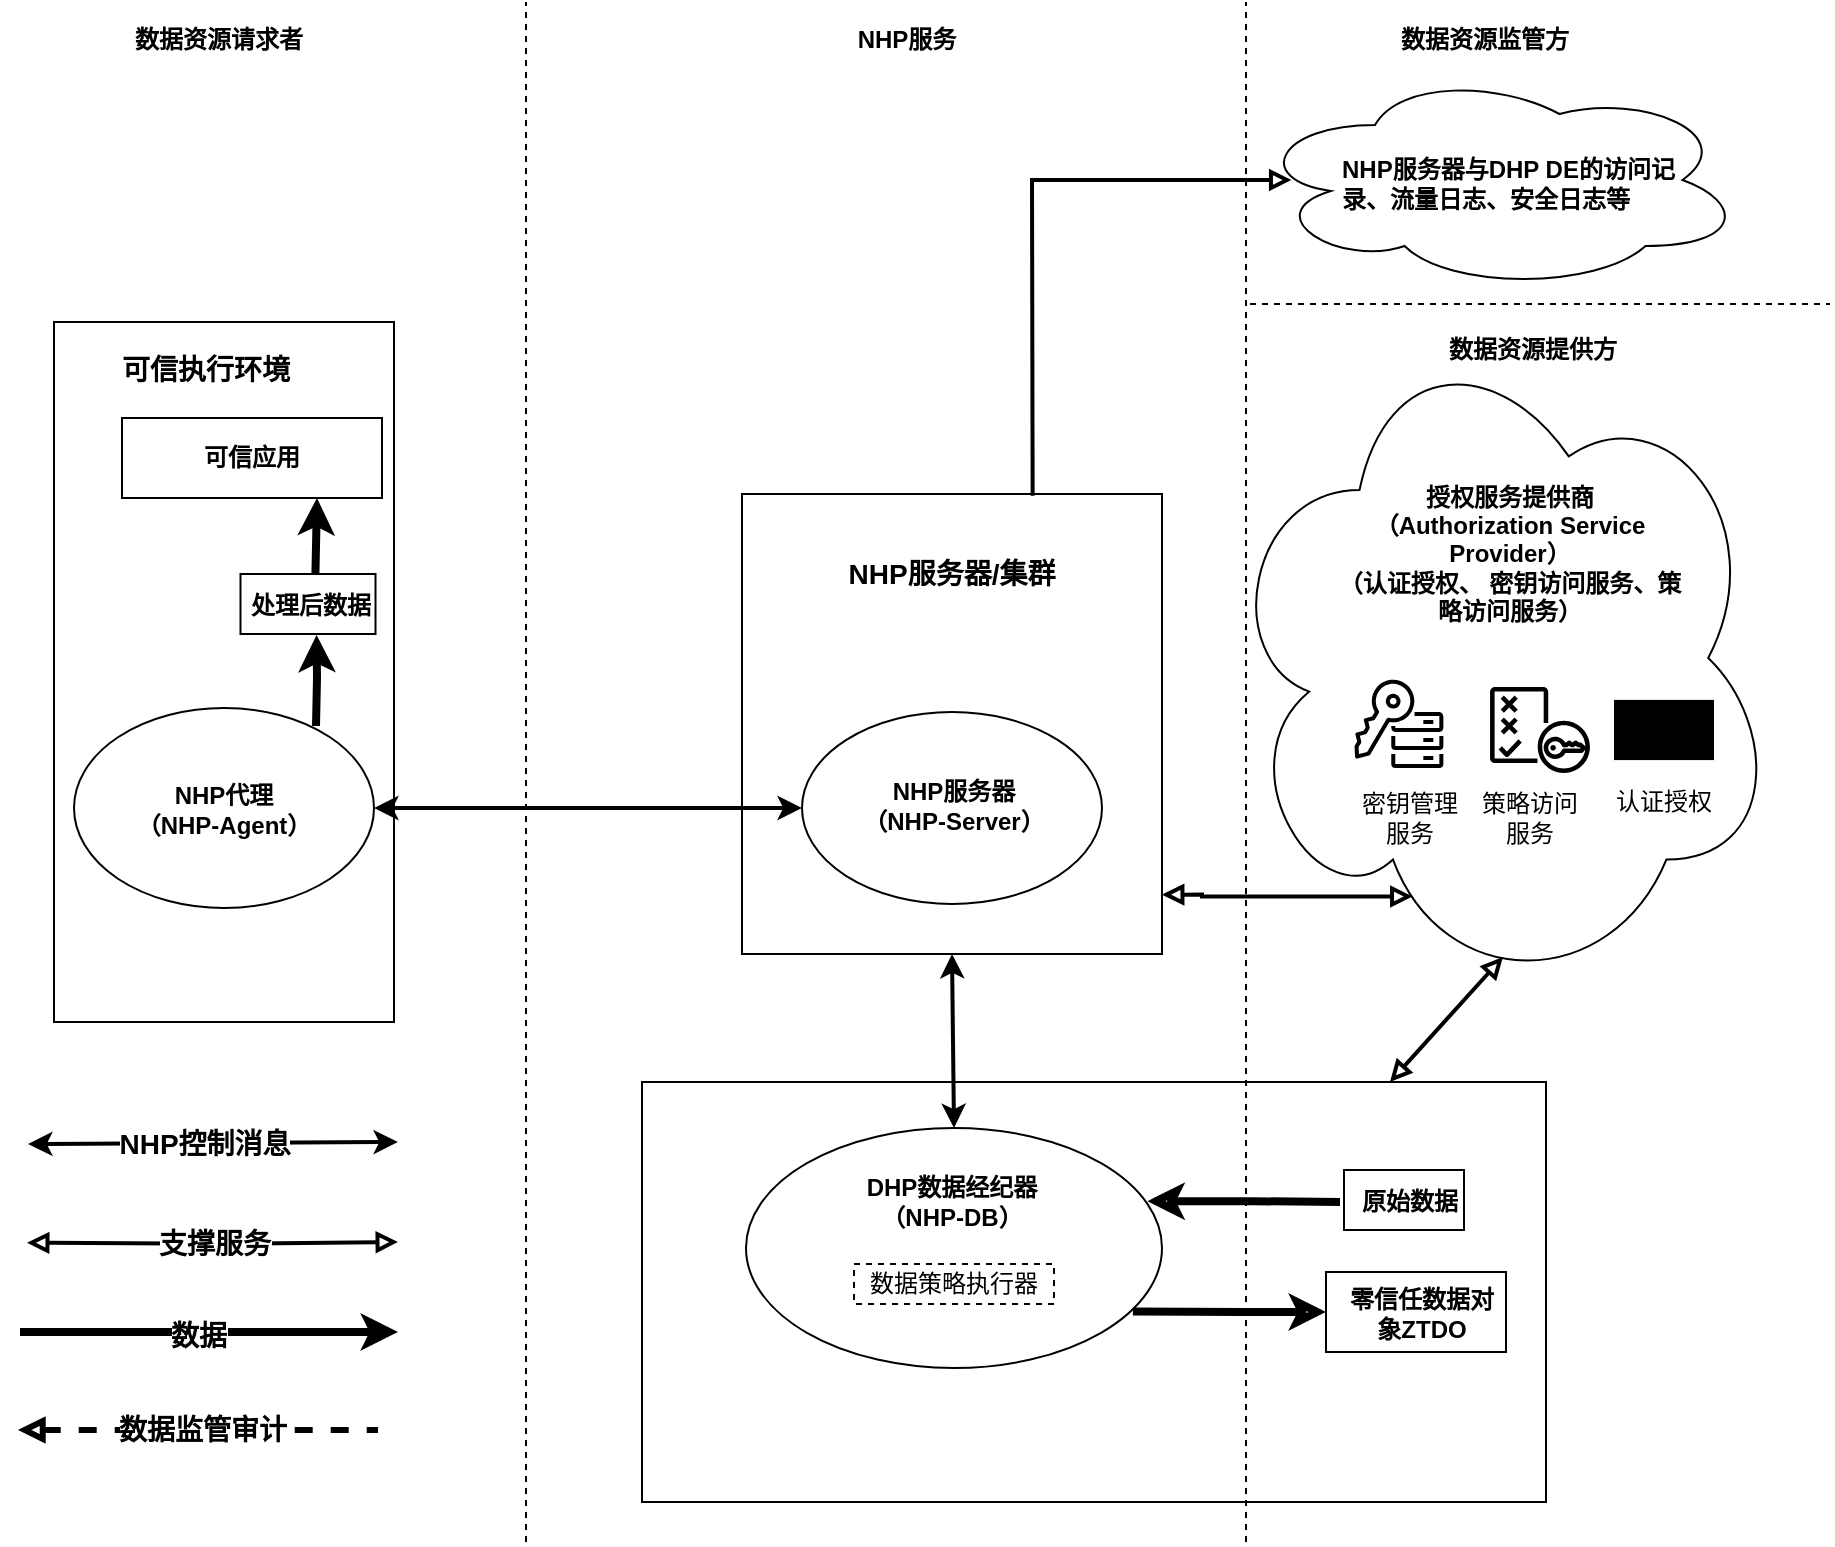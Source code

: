 <mxfile version="27.0.4">
  <diagram name="第 1 页" id="NBELX72EvP4mYWvqCN1p">
    <mxGraphModel dx="1295" dy="713" grid="1" gridSize="10" guides="1" tooltips="1" connect="1" arrows="1" fold="1" page="1" pageScale="1" pageWidth="827" pageHeight="1169" math="0" shadow="0">
      <root>
        <mxCell id="0" />
        <mxCell id="1" parent="0" />
        <mxCell id="X9o5-AmgWms8p3m6Zrc2-3" value="" style="rounded=0;whiteSpace=wrap;html=1;strokeWidth=1;fillColor=none;align=center;" parent="1" vertex="1">
          <mxGeometry x="368" y="280" width="170" height="350" as="geometry" />
        </mxCell>
        <mxCell id="X9o5-AmgWms8p3m6Zrc2-12" value="" style="ellipse;whiteSpace=wrap;html=1;gradientColor=none;fillColor=none;" parent="1" vertex="1">
          <mxGeometry x="378" y="473" width="150" height="100" as="geometry" />
        </mxCell>
        <mxCell id="X9o5-AmgWms8p3m6Zrc2-4" value="&lt;b&gt;数据资源请求者&lt;/b&gt;" style="text;html=1;align=center;verticalAlign=middle;whiteSpace=wrap;rounded=0;" parent="1" vertex="1">
          <mxGeometry x="403" y="124" width="95" height="30" as="geometry" />
        </mxCell>
        <mxCell id="X9o5-AmgWms8p3m6Zrc2-10" value="" style="group" parent="1" vertex="1" connectable="0">
          <mxGeometry x="409" y="259" width="130" height="40" as="geometry" />
        </mxCell>
        <mxCell id="X9o5-AmgWms8p3m6Zrc2-8" value="" style="rounded=0;whiteSpace=wrap;html=1;strokeWidth=1;fillColor=none;align=center;" parent="X9o5-AmgWms8p3m6Zrc2-10" vertex="1">
          <mxGeometry x="-7" y="69" width="130" height="40" as="geometry" />
        </mxCell>
        <mxCell id="X9o5-AmgWms8p3m6Zrc2-9" value="&lt;b&gt;可信应用&lt;/b&gt;" style="text;html=1;align=center;verticalAlign=middle;whiteSpace=wrap;rounded=0;" parent="X9o5-AmgWms8p3m6Zrc2-10" vertex="1">
          <mxGeometry x="29.03" y="77" width="57.94" height="24" as="geometry" />
        </mxCell>
        <mxCell id="X9o5-AmgWms8p3m6Zrc2-13" value="&lt;b&gt;NHP代理&lt;/b&gt;&lt;div&gt;&lt;b&gt;（NHP-Agent）&lt;/b&gt;&lt;/div&gt;" style="text;html=1;align=center;verticalAlign=middle;whiteSpace=wrap;rounded=0;" parent="1" vertex="1">
          <mxGeometry x="393" y="509" width="120" height="30" as="geometry" />
        </mxCell>
        <mxCell id="X9o5-AmgWms8p3m6Zrc2-30" style="edgeStyle=orthogonalEdgeStyle;rounded=0;orthogonalLoop=1;jettySize=auto;html=1;strokeWidth=4;entryX=0.75;entryY=1;entryDx=0;entryDy=0;exitX=0.555;exitY=-0.003;exitDx=0;exitDy=0;exitPerimeter=0;" parent="1" source="X9o5-AmgWms8p3m6Zrc2-24" target="X9o5-AmgWms8p3m6Zrc2-8" edge="1">
          <mxGeometry relative="1" as="geometry">
            <mxPoint x="499" y="350" as="targetPoint" />
            <mxPoint x="500" y="352" as="sourcePoint" />
          </mxGeometry>
        </mxCell>
        <mxCell id="X9o5-AmgWms8p3m6Zrc2-31" value="" style="endArrow=none;dashed=1;html=1;rounded=0;" parent="1" edge="1">
          <mxGeometry width="50" height="50" relative="1" as="geometry">
            <mxPoint x="604" y="890" as="sourcePoint" />
            <mxPoint x="604" y="120" as="targetPoint" />
          </mxGeometry>
        </mxCell>
        <mxCell id="X9o5-AmgWms8p3m6Zrc2-32" value="" style="rounded=0;whiteSpace=wrap;html=1;strokeWidth=1;fillColor=none;align=center;" parent="1" vertex="1">
          <mxGeometry x="712" y="366" width="210" height="230" as="geometry" />
        </mxCell>
        <mxCell id="X9o5-AmgWms8p3m6Zrc2-33" value="&lt;b&gt;NHP服务器/集群&lt;/b&gt;" style="text;html=1;align=center;verticalAlign=middle;whiteSpace=wrap;rounded=0;fontSize=14;" parent="1" vertex="1">
          <mxGeometry x="762" y="391" width="110" height="30" as="geometry" />
        </mxCell>
        <mxCell id="X9o5-AmgWms8p3m6Zrc2-34" value="" style="ellipse;whiteSpace=wrap;html=1;gradientColor=none;fillColor=none;" parent="1" vertex="1">
          <mxGeometry x="742" y="475" width="150" height="96" as="geometry" />
        </mxCell>
        <mxCell id="X9o5-AmgWms8p3m6Zrc2-35" value="&lt;b&gt;NHP服务器&lt;/b&gt;&lt;div&gt;&lt;b&gt;（NHP-Server）&lt;/b&gt;&lt;/div&gt;" style="text;html=1;align=center;verticalAlign=middle;whiteSpace=wrap;rounded=0;" parent="1" vertex="1">
          <mxGeometry x="757.5" y="507" width="120" height="30" as="geometry" />
        </mxCell>
        <mxCell id="X9o5-AmgWms8p3m6Zrc2-37" value="" style="endArrow=classic;startArrow=classic;html=1;rounded=0;exitX=1;exitY=0.5;exitDx=0;exitDy=0;entryX=0;entryY=0.5;entryDx=0;entryDy=0;strokeWidth=2;" parent="1" source="X9o5-AmgWms8p3m6Zrc2-12" target="X9o5-AmgWms8p3m6Zrc2-34" edge="1">
          <mxGeometry width="50" height="50" relative="1" as="geometry">
            <mxPoint x="614" y="490" as="sourcePoint" />
            <mxPoint x="664" y="440" as="targetPoint" />
          </mxGeometry>
        </mxCell>
        <mxCell id="X9o5-AmgWms8p3m6Zrc2-38" value="" style="endArrow=none;dashed=1;html=1;rounded=0;" parent="1" edge="1">
          <mxGeometry width="50" height="50" relative="1" as="geometry">
            <mxPoint x="964" y="890" as="sourcePoint" />
            <mxPoint x="964" y="120" as="targetPoint" />
          </mxGeometry>
        </mxCell>
        <mxCell id="X9o5-AmgWms8p3m6Zrc2-39" value="" style="rounded=0;whiteSpace=wrap;html=1;strokeWidth=1;fillColor=none;align=center;" parent="1" vertex="1">
          <mxGeometry x="662" y="660" width="452" height="210" as="geometry" />
        </mxCell>
        <mxCell id="X9o5-AmgWms8p3m6Zrc2-57" style="edgeStyle=orthogonalEdgeStyle;rounded=0;orthogonalLoop=1;jettySize=auto;html=1;exitX=0.965;exitY=0.305;exitDx=0;exitDy=0;entryX=0;entryY=0.5;entryDx=0;entryDy=0;exitPerimeter=0;strokeWidth=4;startArrow=classic;startFill=0;endArrow=none;" parent="1" source="X9o5-AmgWms8p3m6Zrc2-40" target="X9o5-AmgWms8p3m6Zrc2-50" edge="1">
          <mxGeometry relative="1" as="geometry" />
        </mxCell>
        <mxCell id="X9o5-AmgWms8p3m6Zrc2-40" value="" style="ellipse;whiteSpace=wrap;html=1;gradientColor=none;fillColor=none;" parent="1" vertex="1">
          <mxGeometry x="714" y="683" width="208" height="120" as="geometry" />
        </mxCell>
        <mxCell id="X9o5-AmgWms8p3m6Zrc2-41" value="&lt;b&gt;DHP数据经纪器&lt;/b&gt;&lt;div&gt;&lt;b&gt;（NHP-DB）&lt;/b&gt;&lt;/div&gt;" style="text;html=1;align=center;verticalAlign=middle;whiteSpace=wrap;rounded=0;" parent="1" vertex="1">
          <mxGeometry x="757" y="700" width="120" height="39" as="geometry" />
        </mxCell>
        <mxCell id="X9o5-AmgWms8p3m6Zrc2-43" value="" style="group" parent="1" vertex="1" connectable="0">
          <mxGeometry x="1004" y="755" width="90" height="40" as="geometry" />
        </mxCell>
        <mxCell id="X9o5-AmgWms8p3m6Zrc2-44" value="" style="rounded=0;whiteSpace=wrap;html=1;strokeWidth=1;fillColor=none;align=center;" parent="X9o5-AmgWms8p3m6Zrc2-43" vertex="1">
          <mxGeometry width="90" height="40" as="geometry" />
        </mxCell>
        <mxCell id="X9o5-AmgWms8p3m6Zrc2-45" value="&lt;b&gt;零信任数据对象ZTDO&lt;/b&gt;" style="text;html=1;align=center;verticalAlign=middle;whiteSpace=wrap;rounded=0;" parent="X9o5-AmgWms8p3m6Zrc2-43" vertex="1">
          <mxGeometry x="6" y="9" width="84" height="24" as="geometry" />
        </mxCell>
        <mxCell id="X9o5-AmgWms8p3m6Zrc2-48" value="" style="group" parent="1" vertex="1" connectable="0">
          <mxGeometry x="1014" y="704" width="70" height="30" as="geometry" />
        </mxCell>
        <mxCell id="X9o5-AmgWms8p3m6Zrc2-51" value="" style="group" parent="X9o5-AmgWms8p3m6Zrc2-48" vertex="1" connectable="0">
          <mxGeometry x="-3" width="70" height="30" as="geometry" />
        </mxCell>
        <mxCell id="X9o5-AmgWms8p3m6Zrc2-49" value="" style="rounded=0;whiteSpace=wrap;html=1;strokeWidth=1;fillColor=none;align=center;" parent="X9o5-AmgWms8p3m6Zrc2-51" vertex="1">
          <mxGeometry x="2" width="60" height="30" as="geometry" />
        </mxCell>
        <mxCell id="X9o5-AmgWms8p3m6Zrc2-50" value="&lt;b&gt;原始数据&lt;/b&gt;" style="text;html=1;align=center;verticalAlign=middle;whiteSpace=wrap;rounded=0;" parent="X9o5-AmgWms8p3m6Zrc2-51" vertex="1">
          <mxGeometry y="4" width="70" height="24" as="geometry" />
        </mxCell>
        <mxCell id="X9o5-AmgWms8p3m6Zrc2-55" style="edgeStyle=orthogonalEdgeStyle;rounded=0;orthogonalLoop=1;jettySize=auto;html=1;exitX=0.5;exitY=1;exitDx=0;exitDy=0;" parent="1" source="X9o5-AmgWms8p3m6Zrc2-39" target="X9o5-AmgWms8p3m6Zrc2-39" edge="1">
          <mxGeometry relative="1" as="geometry" />
        </mxCell>
        <mxCell id="X9o5-AmgWms8p3m6Zrc2-56" style="edgeStyle=orthogonalEdgeStyle;rounded=0;orthogonalLoop=1;jettySize=auto;html=1;exitX=0;exitY=0.5;exitDx=0;exitDy=0;strokeWidth=4;startArrow=classic;startFill=0;endArrow=none;entryX=0.93;entryY=0.765;entryDx=0;entryDy=0;entryPerimeter=0;" parent="1" source="X9o5-AmgWms8p3m6Zrc2-44" target="X9o5-AmgWms8p3m6Zrc2-40" edge="1">
          <mxGeometry relative="1" as="geometry">
            <mxPoint x="910" y="775" as="targetPoint" />
          </mxGeometry>
        </mxCell>
        <mxCell id="X9o5-AmgWms8p3m6Zrc2-58" value="&lt;b&gt;数据资源提供方&lt;/b&gt;" style="text;html=1;align=center;verticalAlign=middle;whiteSpace=wrap;rounded=0;" parent="1" vertex="1">
          <mxGeometry x="1054.53" y="279" width="105" height="30" as="geometry" />
        </mxCell>
        <mxCell id="X9o5-AmgWms8p3m6Zrc2-59" value="" style="ellipse;shape=cloud;whiteSpace=wrap;html=1;gradientColor=none;fillColor=none;" parent="1" vertex="1">
          <mxGeometry x="951" y="280" width="279" height="336" as="geometry" />
        </mxCell>
        <mxCell id="X9o5-AmgWms8p3m6Zrc2-60" value="&lt;font&gt;&lt;b&gt;授权服务提供商&lt;/b&gt;&lt;/font&gt;&lt;div&gt;&lt;font&gt;&lt;b&gt;（Authorization Service Provider）&lt;/b&gt;&lt;/font&gt;&lt;/div&gt;&lt;div&gt;&lt;b&gt;（认证授权、 密钥访问服务、策略访问服务）&lt;/b&gt;&lt;/div&gt;" style="text;html=1;align=center;verticalAlign=middle;whiteSpace=wrap;rounded=0;" parent="1" vertex="1">
          <mxGeometry x="1006" y="336" width="180" height="120" as="geometry" />
        </mxCell>
        <mxCell id="X9o5-AmgWms8p3m6Zrc2-62" value="认证授权" style="text;html=1;align=center;verticalAlign=middle;whiteSpace=wrap;rounded=0;" parent="1" vertex="1">
          <mxGeometry x="1143" y="505" width="60" height="30" as="geometry" />
        </mxCell>
        <mxCell id="X9o5-AmgWms8p3m6Zrc2-63" value="" style="sketch=0;outlineConnect=0;fontColor=#232F3E;gradientColor=none;fillColor=light-dark(#000000, #61820b);strokeColor=none;dashed=0;verticalLabelPosition=bottom;verticalAlign=top;align=center;html=1;fontSize=12;fontStyle=0;aspect=fixed;pointerEvents=1;shape=mxgraph.aws4.policy;" parent="1" vertex="1">
          <mxGeometry x="1085.97" y="462.5" width="50.06" height="43" as="geometry" />
        </mxCell>
        <mxCell id="X9o5-AmgWms8p3m6Zrc2-64" value="策略访问服务" style="text;html=1;align=center;verticalAlign=middle;whiteSpace=wrap;rounded=0;" parent="1" vertex="1">
          <mxGeometry x="1076.03" y="513" width="60" height="30" as="geometry" />
        </mxCell>
        <mxCell id="X9o5-AmgWms8p3m6Zrc2-66" value="" style="sketch=0;verticalLabelPosition=bottom;sketch=0;aspect=fixed;html=1;verticalAlign=top;strokeColor=none;fillColor=#000000;align=center;outlineConnect=0;pointerEvents=1;shape=mxgraph.citrix2.citrix_federated_authentication_service2;" parent="1" vertex="1">
          <mxGeometry x="1148" y="468.95" width="50" height="30.095" as="geometry" />
        </mxCell>
        <mxCell id="X9o5-AmgWms8p3m6Zrc2-67" value="" style="sketch=0;outlineConnect=0;fontColor=#232F3E;gradientColor=none;fillColor=#000000;strokeColor=none;dashed=0;verticalLabelPosition=bottom;verticalAlign=top;align=center;html=1;fontSize=12;fontStyle=0;aspect=fixed;pointerEvents=1;shape=mxgraph.aws4.key_management_service_external_key_store;" parent="1" vertex="1">
          <mxGeometry x="1017.97" y="458" width="45" height="45" as="geometry" />
        </mxCell>
        <mxCell id="X9o5-AmgWms8p3m6Zrc2-68" value="密钥管理服务" style="text;html=1;align=center;verticalAlign=middle;whiteSpace=wrap;rounded=0;" parent="1" vertex="1">
          <mxGeometry x="1016" y="513" width="60" height="30" as="geometry" />
        </mxCell>
        <mxCell id="X9o5-AmgWms8p3m6Zrc2-70" style="edgeStyle=orthogonalEdgeStyle;rounded=0;orthogonalLoop=1;jettySize=auto;html=1;exitX=1;exitY=0.871;exitDx=0;exitDy=0;endArrow=block;endFill=0;startArrow=block;startFill=0;strokeWidth=2;exitPerimeter=0;entryX=0.345;entryY=0.855;entryDx=0;entryDy=0;entryPerimeter=0;" parent="1" source="X9o5-AmgWms8p3m6Zrc2-32" target="X9o5-AmgWms8p3m6Zrc2-59" edge="1">
          <mxGeometry relative="1" as="geometry">
            <mxPoint x="1040" y="570" as="targetPoint" />
          </mxGeometry>
        </mxCell>
        <mxCell id="X9o5-AmgWms8p3m6Zrc2-71" style="edgeStyle=orthogonalEdgeStyle;rounded=0;orthogonalLoop=1;jettySize=auto;html=1;exitX=0.965;exitY=0.305;exitDx=0;exitDy=0;exitPerimeter=0;strokeWidth=4;" parent="1" edge="1">
          <mxGeometry relative="1" as="geometry">
            <mxPoint x="351" y="785" as="sourcePoint" />
            <mxPoint x="540" y="785" as="targetPoint" />
          </mxGeometry>
        </mxCell>
        <mxCell id="X9o5-AmgWms8p3m6Zrc2-72" value="&lt;font style=&quot;font-size: 14px;&quot;&gt;&lt;b style=&quot;&quot;&gt;数据&lt;/b&gt;&lt;/font&gt;" style="edgeLabel;html=1;align=center;verticalAlign=middle;resizable=0;points=[];" parent="X9o5-AmgWms8p3m6Zrc2-71" vertex="1" connectable="0">
          <mxGeometry x="-0.065" y="-2" relative="1" as="geometry">
            <mxPoint as="offset" />
          </mxGeometry>
        </mxCell>
        <mxCell id="X9o5-AmgWms8p3m6Zrc2-75" style="edgeStyle=orthogonalEdgeStyle;rounded=0;orthogonalLoop=1;jettySize=auto;html=1;exitX=1;exitY=0.75;exitDx=0;exitDy=0;endArrow=block;endFill=0;startArrow=block;startFill=0;strokeWidth=2;" parent="1" edge="1">
          <mxGeometry relative="1" as="geometry">
            <mxPoint x="354.5" y="740.37" as="sourcePoint" />
            <mxPoint x="540" y="740" as="targetPoint" />
          </mxGeometry>
        </mxCell>
        <mxCell id="X9o5-AmgWms8p3m6Zrc2-76" value="&lt;font style=&quot;font-size: 14px;&quot;&gt;&lt;b&gt;支撑服务&lt;/b&gt;&lt;/font&gt;" style="edgeLabel;html=1;align=center;verticalAlign=middle;resizable=0;points=[];" parent="X9o5-AmgWms8p3m6Zrc2-75" vertex="1" connectable="0">
          <mxGeometry x="-0.009" relative="1" as="geometry">
            <mxPoint x="1" as="offset" />
          </mxGeometry>
        </mxCell>
        <mxCell id="X9o5-AmgWms8p3m6Zrc2-77" value="" style="endArrow=classic;startArrow=classic;html=1;rounded=0;strokeWidth=2;" parent="1" edge="1">
          <mxGeometry width="50" height="50" relative="1" as="geometry">
            <mxPoint x="355" y="691" as="sourcePoint" />
            <mxPoint x="540" y="690" as="targetPoint" />
          </mxGeometry>
        </mxCell>
        <mxCell id="X9o5-AmgWms8p3m6Zrc2-78" value="&lt;font style=&quot;font-size: 14px;&quot;&gt;&lt;b&gt;NHP控制消息&lt;/b&gt;&lt;/font&gt;" style="edgeLabel;html=1;align=center;verticalAlign=middle;resizable=0;points=[];" parent="X9o5-AmgWms8p3m6Zrc2-77" vertex="1" connectable="0">
          <mxGeometry x="-0.053" relative="1" as="geometry">
            <mxPoint as="offset" />
          </mxGeometry>
        </mxCell>
        <mxCell id="UsX--a53koK76Qtb-EmN-2" value="" style="endArrow=block;startArrow=block;html=1;rounded=0;entryX=0.507;entryY=0.945;entryDx=0;entryDy=0;entryPerimeter=0;strokeWidth=2;endFill=0;startFill=0;" parent="1" target="X9o5-AmgWms8p3m6Zrc2-59" edge="1">
          <mxGeometry width="50" height="50" relative="1" as="geometry">
            <mxPoint x="1035.97" y="660" as="sourcePoint" />
            <mxPoint x="1085.97" y="610" as="targetPoint" />
          </mxGeometry>
        </mxCell>
        <mxCell id="00Q6gjnknBjYlm8V0BdB-1" value="" style="endArrow=classic;startArrow=classic;html=1;rounded=0;strokeWidth=2;entryX=0.5;entryY=1;entryDx=0;entryDy=0;exitX=0.5;exitY=0;exitDx=0;exitDy=0;" parent="1" source="X9o5-AmgWms8p3m6Zrc2-40" target="X9o5-AmgWms8p3m6Zrc2-32" edge="1">
          <mxGeometry width="50" height="50" relative="1" as="geometry">
            <mxPoint x="818" y="680" as="sourcePoint" />
            <mxPoint x="817.5" y="606" as="targetPoint" />
          </mxGeometry>
        </mxCell>
        <mxCell id="3xWTiwhsOhU2VmHapz9m-2" value="" style="endArrow=none;dashed=1;html=1;strokeWidth=3;rounded=0;startArrow=block;startFill=0;exitX=1;exitY=0.5;exitDx=0;exitDy=0;" parent="1" edge="1">
          <mxGeometry width="50" height="50" relative="1" as="geometry">
            <mxPoint x="350" y="834" as="sourcePoint" />
            <mxPoint x="530" y="834" as="targetPoint" />
          </mxGeometry>
        </mxCell>
        <mxCell id="3xWTiwhsOhU2VmHapz9m-3" value="&lt;b&gt;&lt;font style=&quot;font-size: 14px;&quot;&gt;数据监管审计&lt;/font&gt;&lt;/b&gt;&lt;span style=&quot;color: rgba(0, 0, 0, 0); font-family: monospace; font-size: 0px; text-align: start; background-color: rgb(236, 236, 236);&quot;&gt;%3CmxGraphModel%3E%3Croot%3E%3CmxCell%20id%3D%220%22%2F%3E%3CmxCell%20id%3D%221%22%20parent%3D%220%22%2F%3E%3CmxCell%20id%3D%222%22%20value%3D%22%22%20style%3D%22ellipse%3Bshape%3Dcloud%3BwhiteSpace%3Dwrap%3Bhtml%3D1%3Balign%3Dcenter%3BfillColor%3Dnone%3B%22%20vertex%3D%221%22%20parent%3D%221%22%3E%3CmxGeometry%20x%3D%22995.03%22%20y%3D%22148%22%20width%3D%22245.97%22%20height%3D%22110%22%20as%3D%22geometry%22%2F%3E%3C%2FmxCell%3E%3CmxCell%20id%3D%223%22%20value%3D%22%26lt%3Bb%26gt%3BNHP%E6%9C%8D%E5%8A%A1%E5%99%A8%E4%B8%8EDHP%20DE%E7%9A%84%E8%AE%BF%E9%97%AE%E8%AE%B0%E5%BD%95%E3%80%81%E6%B5%81%E9%87%8F%E6%97%A5%E5%BF%97%E3%80%81%E5%AE%89%E5%85%A8%E6%97%A5%E5%BF%97%E7%AD%89%26lt%3B%2Fb%26gt%3B%22%20style%3D%22text%3Bhtml%3D1%3Balign%3Dleft%3BverticalAlign%3Dmiddle%3BwhiteSpace%3Dwrap%3Brounded%3D0%3B%22%20vertex%3D%221%22%20parent%3D%221%22%3E%3CmxGeometry%20x%3D%221038%22%20y%3D%22190%22%20width%3D%22176%22%20height%3D%2230%22%20as%3D%22geometry%22%2F%3E%3C%2FmxCell%3E%3C%2Froot%3E%3C%2FmxGraphModel%3&lt;/span&gt;" style="edgeLabel;html=1;align=center;verticalAlign=middle;resizable=0;points=[];" parent="3xWTiwhsOhU2VmHapz9m-2" vertex="1" connectable="0">
          <mxGeometry x="-0.068" relative="1" as="geometry">
            <mxPoint x="8" as="offset" />
          </mxGeometry>
        </mxCell>
        <mxCell id="7fRCf4hUROZ-UjwyHdyP-1" value="" style="ellipse;shape=cloud;whiteSpace=wrap;html=1;align=center;fillColor=none;" parent="1" vertex="1">
          <mxGeometry x="967.03" y="154" width="245.97" height="110" as="geometry" />
        </mxCell>
        <mxCell id="7fRCf4hUROZ-UjwyHdyP-2" value="&lt;b&gt;NHP服务器与DHP DE的访问记录、流量日志、安全日志等&lt;/b&gt;" style="text;html=1;align=left;verticalAlign=middle;whiteSpace=wrap;rounded=0;" parent="1" vertex="1">
          <mxGeometry x="1010" y="196" width="176" height="30" as="geometry" />
        </mxCell>
        <mxCell id="7fRCf4hUROZ-UjwyHdyP-3" value="" style="endArrow=block;startArrow=none;html=1;rounded=0;strokeWidth=2;endFill=0;startFill=0;exitX=0.692;exitY=0.004;exitDx=0;exitDy=0;exitPerimeter=0;entryX=0.08;entryY=0.5;entryDx=0;entryDy=0;entryPerimeter=0;" parent="1" source="X9o5-AmgWms8p3m6Zrc2-32" target="7fRCf4hUROZ-UjwyHdyP-1" edge="1">
          <mxGeometry width="50" height="50" relative="1" as="geometry">
            <mxPoint x="809.97" y="396" as="sourcePoint" />
            <mxPoint x="872" y="332" as="targetPoint" />
            <Array as="points">
              <mxPoint x="857" y="209" />
            </Array>
          </mxGeometry>
        </mxCell>
        <mxCell id="bTAu7iylD1c1os6TPvXB-4" style="edgeStyle=orthogonalEdgeStyle;rounded=0;orthogonalLoop=1;jettySize=auto;html=1;entryX=0.54;entryY=1.102;entryDx=0;entryDy=0;strokeWidth=4;exitX=0.875;exitY=0.077;exitDx=0;exitDy=0;exitPerimeter=0;entryPerimeter=0;" parent="1" target="X9o5-AmgWms8p3m6Zrc2-25" edge="1">
          <mxGeometry relative="1" as="geometry">
            <Array as="points" />
            <mxPoint x="499" y="482.003" as="sourcePoint" />
            <mxPoint x="499" y="416.05" as="targetPoint" />
          </mxGeometry>
        </mxCell>
        <mxCell id="bTAu7iylD1c1os6TPvXB-12" value="数据策略执行器" style="rounded=0;whiteSpace=wrap;html=1;fillColor=none;dashed=1;" parent="1" vertex="1">
          <mxGeometry x="768" y="751" width="100" height="20" as="geometry" />
        </mxCell>
        <mxCell id="X9o5-AmgWms8p3m6Zrc2-23" value="" style="group" parent="1" vertex="1" connectable="0">
          <mxGeometry x="450" y="406" width="90" height="40" as="geometry" />
        </mxCell>
        <mxCell id="X9o5-AmgWms8p3m6Zrc2-47" value="" style="group" parent="X9o5-AmgWms8p3m6Zrc2-23" vertex="1" connectable="0">
          <mxGeometry x="6.75" width="78.75" height="30" as="geometry" />
        </mxCell>
        <mxCell id="X9o5-AmgWms8p3m6Zrc2-24" value="" style="rounded=0;whiteSpace=wrap;html=1;strokeWidth=1;fillColor=none;align=center;" parent="X9o5-AmgWms8p3m6Zrc2-47" vertex="1">
          <mxGeometry x="4.5" width="67.5" height="30" as="geometry" />
        </mxCell>
        <mxCell id="X9o5-AmgWms8p3m6Zrc2-25" value="&lt;b&gt;处理后数据&lt;/b&gt;" style="text;html=1;align=center;verticalAlign=middle;whiteSpace=wrap;rounded=0;" parent="X9o5-AmgWms8p3m6Zrc2-47" vertex="1">
          <mxGeometry y="4" width="78.75" height="24" as="geometry" />
        </mxCell>
        <mxCell id="X9o5-AmgWms8p3m6Zrc2-7" value="&lt;b&gt;可信执行环境&lt;/b&gt;" style="text;html=1;align=center;verticalAlign=middle;whiteSpace=wrap;rounded=0;fontSize=14;" parent="X9o5-AmgWms8p3m6Zrc2-23" vertex="1">
          <mxGeometry x="-61.03" y="-117" width="110" height="30" as="geometry" />
        </mxCell>
        <mxCell id="f-TEMgH-XGFlBcZfZV_i-1" value="" style="endArrow=none;dashed=1;html=1;rounded=0;" edge="1" parent="1">
          <mxGeometry width="50" height="50" relative="1" as="geometry">
            <mxPoint x="966" y="271" as="sourcePoint" />
            <mxPoint x="1256" y="271" as="targetPoint" />
          </mxGeometry>
        </mxCell>
        <mxCell id="f-TEMgH-XGFlBcZfZV_i-3" value="&lt;b&gt;数据资源监管方&lt;/b&gt;" style="text;html=1;align=center;verticalAlign=middle;whiteSpace=wrap;rounded=0;" vertex="1" parent="1">
          <mxGeometry x="1031.03" y="124" width="105" height="30" as="geometry" />
        </mxCell>
        <mxCell id="f-TEMgH-XGFlBcZfZV_i-4" value="&lt;b&gt;NHP服务&lt;/b&gt;" style="text;html=1;align=center;verticalAlign=middle;whiteSpace=wrap;rounded=0;" vertex="1" parent="1">
          <mxGeometry x="742" y="124" width="105" height="30" as="geometry" />
        </mxCell>
      </root>
    </mxGraphModel>
  </diagram>
</mxfile>
